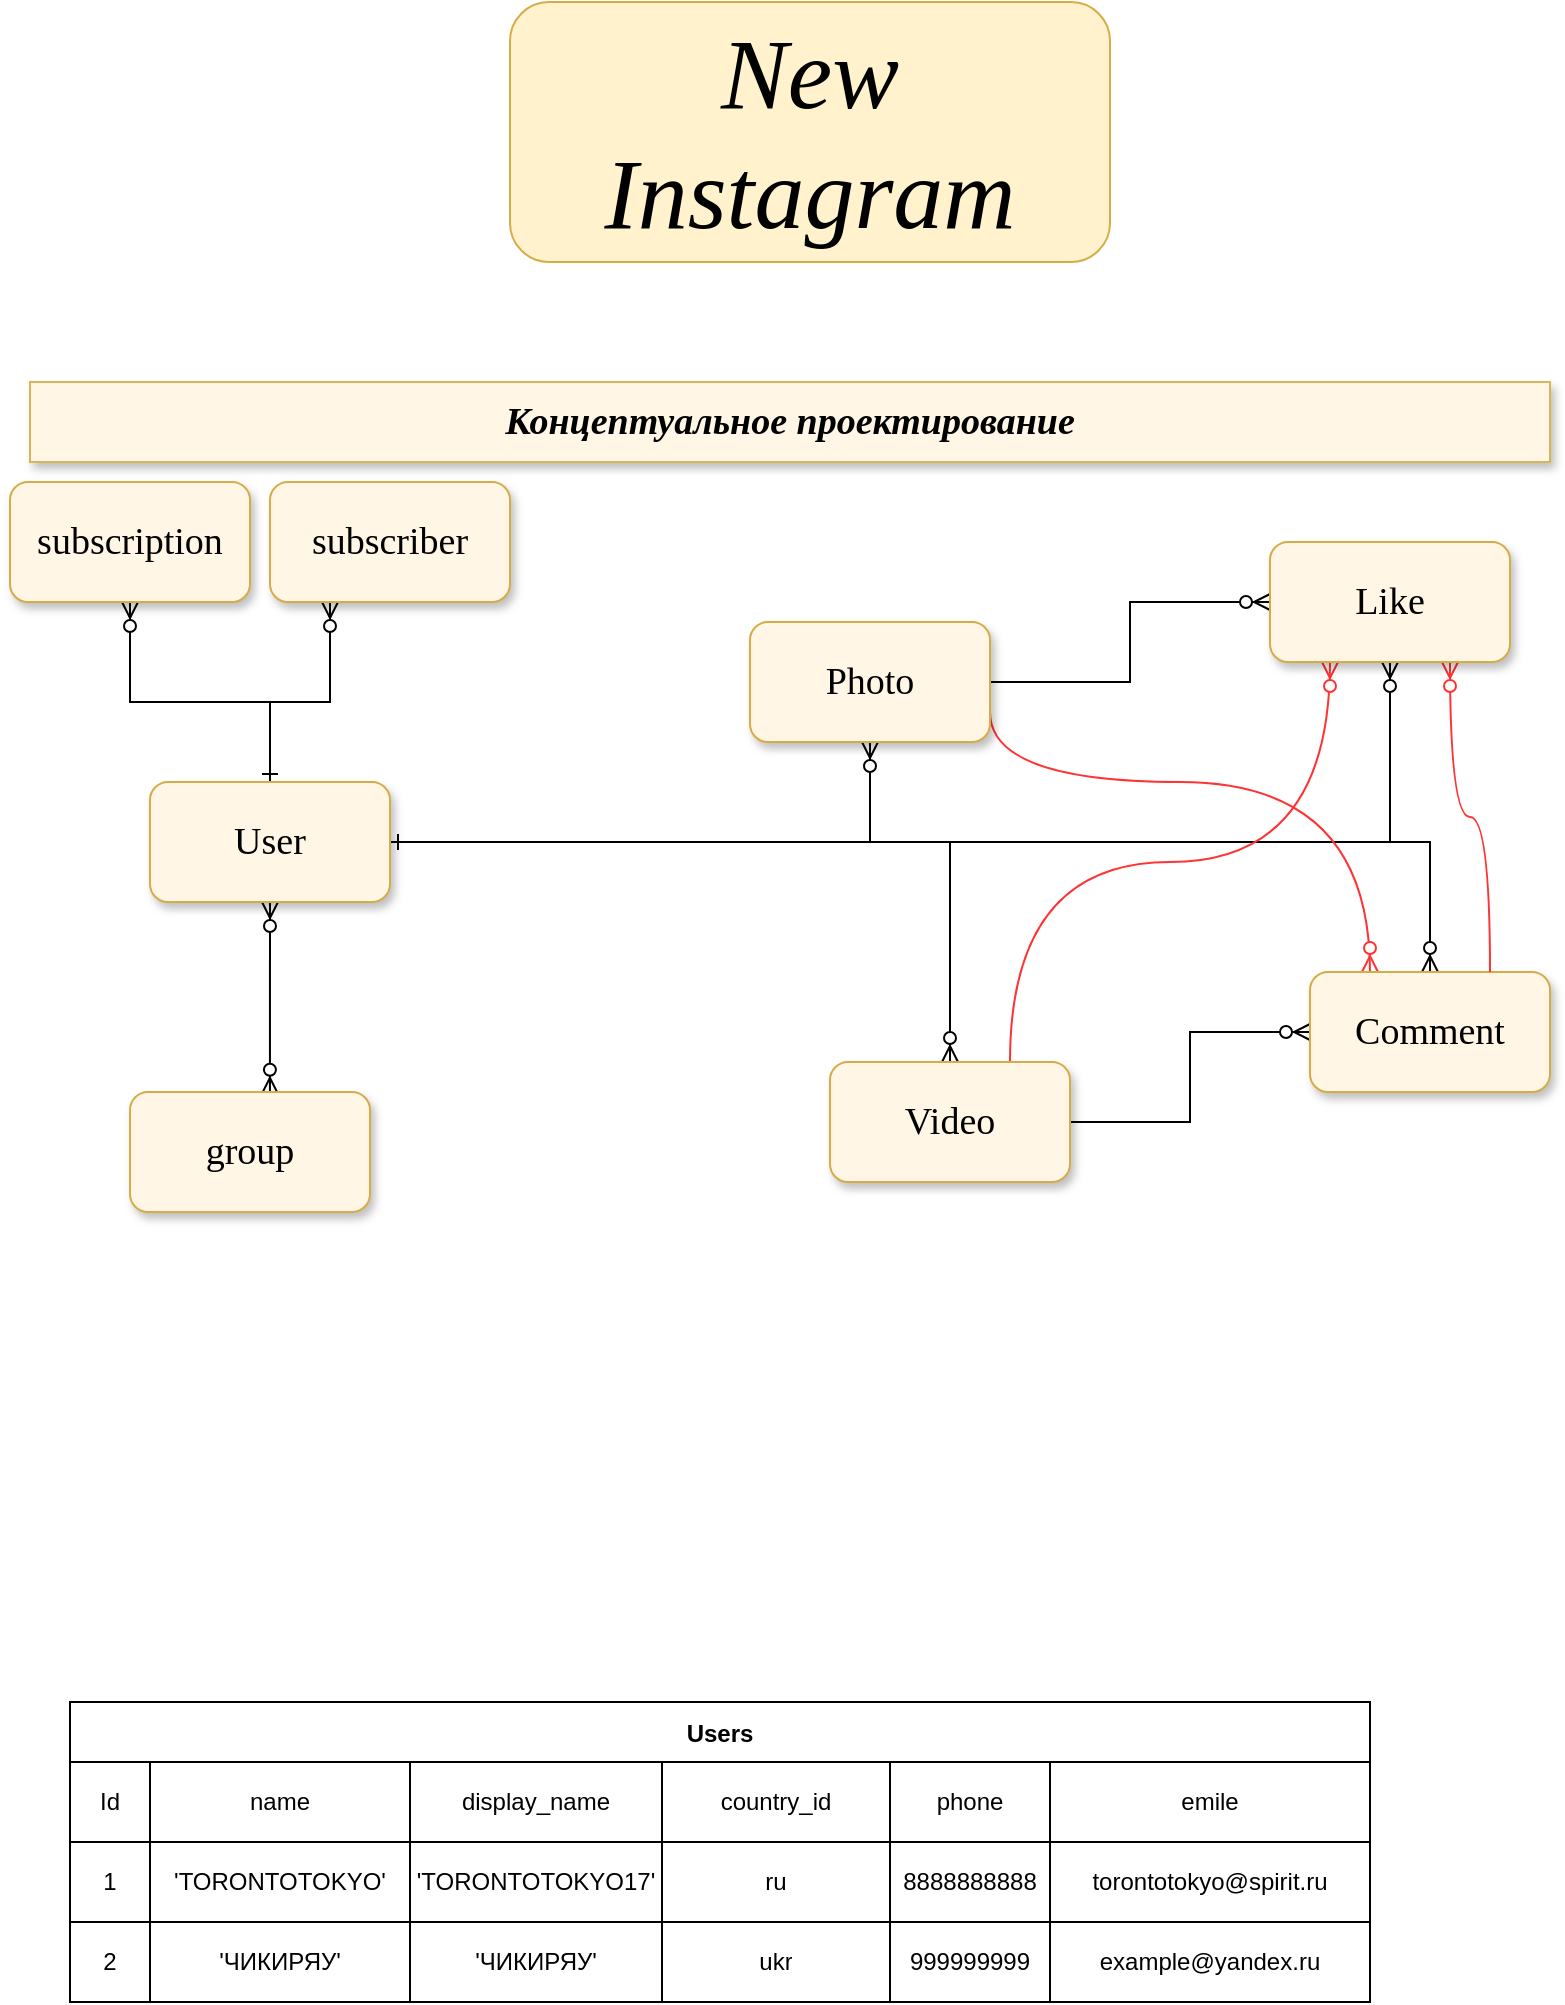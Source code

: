 <mxfile version="15.1.4" type="github">
  <diagram id="Rz3GIVtquo-JVCMN12t_" name="Page-1">
    <mxGraphModel dx="814" dy="500" grid="1" gridSize="10" guides="1" tooltips="1" connect="1" arrows="1" fold="1" page="1" pageScale="1" pageWidth="827" pageHeight="1169" math="0" shadow="0">
      <root>
        <mxCell id="0" />
        <mxCell id="1" parent="0" />
        <mxCell id="J84wWIYpIRQKEK9uiSm3-2" value="Users" style="shape=table;startSize=30;container=1;collapsible=0;childLayout=tableLayout;fontStyle=1;align=center;pointerEvents=1;" parent="1" vertex="1">
          <mxGeometry x="60" y="860" width="650" height="150" as="geometry" />
        </mxCell>
        <mxCell id="J84wWIYpIRQKEK9uiSm3-3" value="" style="shape=partialRectangle;html=1;whiteSpace=wrap;collapsible=0;dropTarget=0;pointerEvents=0;fillColor=none;top=0;left=0;bottom=0;right=0;points=[[0,0.5],[1,0.5]];portConstraint=eastwest;" parent="J84wWIYpIRQKEK9uiSm3-2" vertex="1">
          <mxGeometry y="30" width="650" height="40" as="geometry" />
        </mxCell>
        <mxCell id="J84wWIYpIRQKEK9uiSm3-4" value="Id" style="shape=partialRectangle;html=1;whiteSpace=wrap;connectable=0;fillColor=none;top=0;left=0;bottom=0;right=0;overflow=hidden;pointerEvents=1;" parent="J84wWIYpIRQKEK9uiSm3-3" vertex="1">
          <mxGeometry width="40" height="40" as="geometry" />
        </mxCell>
        <mxCell id="J84wWIYpIRQKEK9uiSm3-5" value="name" style="shape=partialRectangle;html=1;whiteSpace=wrap;connectable=0;fillColor=none;top=0;left=0;bottom=0;right=0;overflow=hidden;pointerEvents=1;" parent="J84wWIYpIRQKEK9uiSm3-3" vertex="1">
          <mxGeometry x="40" width="130" height="40" as="geometry" />
        </mxCell>
        <mxCell id="J84wWIYpIRQKEK9uiSm3-6" value="display_name" style="shape=partialRectangle;html=1;whiteSpace=wrap;connectable=0;fillColor=none;top=0;left=0;bottom=0;right=0;overflow=hidden;pointerEvents=1;" parent="J84wWIYpIRQKEK9uiSm3-3" vertex="1">
          <mxGeometry x="170" width="126" height="40" as="geometry" />
        </mxCell>
        <mxCell id="J84wWIYpIRQKEK9uiSm3-16" value="country_id" style="shape=partialRectangle;html=1;whiteSpace=wrap;connectable=0;fillColor=none;top=0;left=0;bottom=0;right=0;overflow=hidden;pointerEvents=1;" parent="J84wWIYpIRQKEK9uiSm3-3" vertex="1">
          <mxGeometry x="296" width="114" height="40" as="geometry" />
        </mxCell>
        <mxCell id="J84wWIYpIRQKEK9uiSm3-19" value="phone" style="shape=partialRectangle;html=1;whiteSpace=wrap;connectable=0;fillColor=none;top=0;left=0;bottom=0;right=0;overflow=hidden;pointerEvents=1;" parent="J84wWIYpIRQKEK9uiSm3-3" vertex="1">
          <mxGeometry x="410" width="80" height="40" as="geometry" />
        </mxCell>
        <mxCell id="J84wWIYpIRQKEK9uiSm3-22" value="emile" style="shape=partialRectangle;html=1;whiteSpace=wrap;connectable=0;fillColor=none;top=0;left=0;bottom=0;right=0;overflow=hidden;pointerEvents=1;" parent="J84wWIYpIRQKEK9uiSm3-3" vertex="1">
          <mxGeometry x="490" width="160" height="40" as="geometry" />
        </mxCell>
        <mxCell id="J84wWIYpIRQKEK9uiSm3-7" value="" style="shape=partialRectangle;html=1;whiteSpace=wrap;collapsible=0;dropTarget=0;pointerEvents=0;fillColor=none;top=0;left=0;bottom=0;right=0;points=[[0,0.5],[1,0.5]];portConstraint=eastwest;" parent="J84wWIYpIRQKEK9uiSm3-2" vertex="1">
          <mxGeometry y="70" width="650" height="40" as="geometry" />
        </mxCell>
        <mxCell id="J84wWIYpIRQKEK9uiSm3-8" value="1" style="shape=partialRectangle;html=1;whiteSpace=wrap;connectable=0;fillColor=none;top=0;left=0;bottom=0;right=0;overflow=hidden;pointerEvents=1;" parent="J84wWIYpIRQKEK9uiSm3-7" vertex="1">
          <mxGeometry width="40" height="40" as="geometry" />
        </mxCell>
        <mxCell id="J84wWIYpIRQKEK9uiSm3-9" value="&#39;TORONTOTOKYO&#39;" style="shape=partialRectangle;html=1;whiteSpace=wrap;connectable=0;fillColor=none;top=0;left=0;bottom=0;right=0;overflow=hidden;pointerEvents=1;" parent="J84wWIYpIRQKEK9uiSm3-7" vertex="1">
          <mxGeometry x="40" width="130" height="40" as="geometry" />
        </mxCell>
        <mxCell id="J84wWIYpIRQKEK9uiSm3-10" value="&#39;TORONTOTOKYO17&#39;" style="shape=partialRectangle;html=1;whiteSpace=wrap;connectable=0;fillColor=none;top=0;left=0;bottom=0;right=0;overflow=hidden;pointerEvents=1;" parent="J84wWIYpIRQKEK9uiSm3-7" vertex="1">
          <mxGeometry x="170" width="126" height="40" as="geometry" />
        </mxCell>
        <mxCell id="J84wWIYpIRQKEK9uiSm3-17" value="ru" style="shape=partialRectangle;html=1;whiteSpace=wrap;connectable=0;fillColor=none;top=0;left=0;bottom=0;right=0;overflow=hidden;pointerEvents=1;" parent="J84wWIYpIRQKEK9uiSm3-7" vertex="1">
          <mxGeometry x="296" width="114" height="40" as="geometry" />
        </mxCell>
        <mxCell id="J84wWIYpIRQKEK9uiSm3-20" value="8888888888" style="shape=partialRectangle;html=1;whiteSpace=wrap;connectable=0;fillColor=none;top=0;left=0;bottom=0;right=0;overflow=hidden;pointerEvents=1;" parent="J84wWIYpIRQKEK9uiSm3-7" vertex="1">
          <mxGeometry x="410" width="80" height="40" as="geometry" />
        </mxCell>
        <mxCell id="J84wWIYpIRQKEK9uiSm3-23" value="torontotokyo@spirit.ru" style="shape=partialRectangle;html=1;whiteSpace=wrap;connectable=0;fillColor=none;top=0;left=0;bottom=0;right=0;overflow=hidden;pointerEvents=1;" parent="J84wWIYpIRQKEK9uiSm3-7" vertex="1">
          <mxGeometry x="490" width="160" height="40" as="geometry" />
        </mxCell>
        <mxCell id="J84wWIYpIRQKEK9uiSm3-11" value="" style="shape=partialRectangle;html=1;whiteSpace=wrap;collapsible=0;dropTarget=0;pointerEvents=0;fillColor=none;top=0;left=0;bottom=0;right=0;points=[[0,0.5],[1,0.5]];portConstraint=eastwest;" parent="J84wWIYpIRQKEK9uiSm3-2" vertex="1">
          <mxGeometry y="110" width="650" height="40" as="geometry" />
        </mxCell>
        <mxCell id="J84wWIYpIRQKEK9uiSm3-12" value="2" style="shape=partialRectangle;html=1;whiteSpace=wrap;connectable=0;fillColor=none;top=0;left=0;bottom=0;right=0;overflow=hidden;pointerEvents=1;" parent="J84wWIYpIRQKEK9uiSm3-11" vertex="1">
          <mxGeometry width="40" height="40" as="geometry" />
        </mxCell>
        <mxCell id="J84wWIYpIRQKEK9uiSm3-13" value="&#39;ЧИКИРЯУ&#39;" style="shape=partialRectangle;html=1;whiteSpace=wrap;connectable=0;fillColor=none;top=0;left=0;bottom=0;right=0;overflow=hidden;pointerEvents=1;" parent="J84wWIYpIRQKEK9uiSm3-11" vertex="1">
          <mxGeometry x="40" width="130" height="40" as="geometry" />
        </mxCell>
        <mxCell id="J84wWIYpIRQKEK9uiSm3-14" value="&lt;span&gt;&#39;ЧИКИРЯУ&#39;&lt;/span&gt;" style="shape=partialRectangle;html=1;whiteSpace=wrap;connectable=0;fillColor=none;top=0;left=0;bottom=0;right=0;overflow=hidden;pointerEvents=1;" parent="J84wWIYpIRQKEK9uiSm3-11" vertex="1">
          <mxGeometry x="170" width="126" height="40" as="geometry" />
        </mxCell>
        <mxCell id="J84wWIYpIRQKEK9uiSm3-18" value="ukr" style="shape=partialRectangle;html=1;whiteSpace=wrap;connectable=0;fillColor=none;top=0;left=0;bottom=0;right=0;overflow=hidden;pointerEvents=1;" parent="J84wWIYpIRQKEK9uiSm3-11" vertex="1">
          <mxGeometry x="296" width="114" height="40" as="geometry" />
        </mxCell>
        <mxCell id="J84wWIYpIRQKEK9uiSm3-21" value="999999999" style="shape=partialRectangle;html=1;whiteSpace=wrap;connectable=0;fillColor=none;top=0;left=0;bottom=0;right=0;overflow=hidden;pointerEvents=1;" parent="J84wWIYpIRQKEK9uiSm3-11" vertex="1">
          <mxGeometry x="410" width="80" height="40" as="geometry" />
        </mxCell>
        <mxCell id="J84wWIYpIRQKEK9uiSm3-24" value="example@yandex.ru" style="shape=partialRectangle;html=1;whiteSpace=wrap;connectable=0;fillColor=none;top=0;left=0;bottom=0;right=0;overflow=hidden;pointerEvents=1;" parent="J84wWIYpIRQKEK9uiSm3-11" vertex="1">
          <mxGeometry x="490" width="160" height="40" as="geometry" />
        </mxCell>
        <UserObject label="&lt;font style=&quot;font-size: 50px&quot;&gt;New Instagram&lt;/font&gt;" link="https://youtu.be/a0NjDx5UJsg?t=54" linkTarget="_blank" id="J84wWIYpIRQKEK9uiSm3-34">
          <mxCell style="rounded=1;whiteSpace=wrap;html=1;fontFamily=Georgia;fontStyle=2;horizontal=1;align=center;fillColor=#fff2cc;strokeColor=#D6AC49;" parent="1" vertex="1">
            <mxGeometry x="280" y="10" width="300" height="130" as="geometry" />
          </mxCell>
        </UserObject>
        <mxCell id="J84wWIYpIRQKEK9uiSm3-43" value="&lt;p style=&quot;line-height: 150%; font-size: 19px;&quot;&gt;&lt;font style=&quot;font-size: 19px;&quot;&gt;Концептуальное проектирование&lt;/font&gt;&lt;/p&gt;" style="text;html=1;align=center;verticalAlign=middle;whiteSpace=wrap;rounded=0;shadow=1;strokeColor=#d6b656;fillColor=#FFF6E6;fontFamily=Georgia;fontStyle=3;fontSize=19;" parent="1" vertex="1">
          <mxGeometry x="40" y="200" width="760" height="40" as="geometry" />
        </mxCell>
        <mxCell id="HgxCiPOgafSefp3VaVC9-7" style="edgeStyle=orthogonalEdgeStyle;rounded=0;orthogonalLoop=1;jettySize=auto;html=1;exitX=1;exitY=0.5;exitDx=0;exitDy=0;entryX=0.5;entryY=1;entryDx=0;entryDy=0;fontFamily=Georgia;fontSize=19;endArrow=ERzeroToMany;endFill=1;" edge="1" parent="1" source="J84wWIYpIRQKEK9uiSm3-47" target="HgxCiPOgafSefp3VaVC9-2">
          <mxGeometry relative="1" as="geometry" />
        </mxCell>
        <mxCell id="HgxCiPOgafSefp3VaVC9-9" style="edgeStyle=orthogonalEdgeStyle;rounded=0;orthogonalLoop=1;jettySize=auto;html=1;exitX=1;exitY=0.5;exitDx=0;exitDy=0;fontFamily=Georgia;fontSize=19;endArrow=ERzeroToMany;endFill=1;" edge="1" parent="1" source="J84wWIYpIRQKEK9uiSm3-47" target="HgxCiPOgafSefp3VaVC9-4">
          <mxGeometry relative="1" as="geometry" />
        </mxCell>
        <mxCell id="HgxCiPOgafSefp3VaVC9-10" style="edgeStyle=orthogonalEdgeStyle;rounded=0;orthogonalLoop=1;jettySize=auto;html=1;exitX=1;exitY=0.5;exitDx=0;exitDy=0;fontFamily=Georgia;fontSize=19;endArrow=ERzeroToMany;endFill=1;" edge="1" parent="1" source="J84wWIYpIRQKEK9uiSm3-47" target="J84wWIYpIRQKEK9uiSm3-48">
          <mxGeometry relative="1" as="geometry">
            <mxPoint x="447" y="320" as="targetPoint" />
          </mxGeometry>
        </mxCell>
        <mxCell id="HgxCiPOgafSefp3VaVC9-11" style="edgeStyle=orthogonalEdgeStyle;rounded=0;orthogonalLoop=1;jettySize=auto;html=1;exitX=1;exitY=0.5;exitDx=0;exitDy=0;fontFamily=Georgia;fontSize=19;endArrow=ERzeroToMany;endFill=1;entryX=0.5;entryY=1;entryDx=0;entryDy=0;startArrow=ERone;startFill=0;" edge="1" parent="1" source="J84wWIYpIRQKEK9uiSm3-47" target="HgxCiPOgafSefp3VaVC9-1">
          <mxGeometry relative="1" as="geometry" />
        </mxCell>
        <mxCell id="HgxCiPOgafSefp3VaVC9-13" style="edgeStyle=orthogonalEdgeStyle;rounded=0;orthogonalLoop=1;jettySize=auto;html=1;entryX=0.5;entryY=1;entryDx=0;entryDy=0;fontFamily=Georgia;fontSize=19;endArrow=ERzeroToMany;endFill=1;exitX=0.5;exitY=0;exitDx=0;exitDy=0;" edge="1" parent="1" source="J84wWIYpIRQKEK9uiSm3-47" target="HgxCiPOgafSefp3VaVC9-6">
          <mxGeometry relative="1" as="geometry">
            <mxPoint x="394" y="500" as="sourcePoint" />
            <Array as="points">
              <mxPoint x="160" y="360" />
              <mxPoint x="90" y="360" />
            </Array>
          </mxGeometry>
        </mxCell>
        <mxCell id="HgxCiPOgafSefp3VaVC9-15" style="edgeStyle=orthogonalEdgeStyle;rounded=0;orthogonalLoop=1;jettySize=auto;html=1;exitX=0.5;exitY=0;exitDx=0;exitDy=0;entryX=0.25;entryY=1;entryDx=0;entryDy=0;fontFamily=Georgia;fontSize=19;endArrow=ERzeroToMany;endFill=1;startArrow=ERone;startFill=0;" edge="1" parent="1" source="J84wWIYpIRQKEK9uiSm3-47" target="HgxCiPOgafSefp3VaVC9-5">
          <mxGeometry relative="1" as="geometry">
            <Array as="points">
              <mxPoint x="160" y="360" />
              <mxPoint x="190" y="360" />
            </Array>
          </mxGeometry>
        </mxCell>
        <mxCell id="HgxCiPOgafSefp3VaVC9-17" style="edgeStyle=orthogonalEdgeStyle;rounded=0;orthogonalLoop=1;jettySize=auto;html=1;exitX=0.5;exitY=1;exitDx=0;exitDy=0;entryX=0.583;entryY=0.015;entryDx=0;entryDy=0;entryPerimeter=0;fontFamily=Georgia;fontSize=19;endArrow=ERzeroToMany;endFill=1;startArrow=ERzeroToMany;startFill=1;" edge="1" parent="1" source="J84wWIYpIRQKEK9uiSm3-47" target="HgxCiPOgafSefp3VaVC9-16">
          <mxGeometry relative="1" as="geometry" />
        </mxCell>
        <mxCell id="J84wWIYpIRQKEK9uiSm3-47" value="User" style="rounded=1;whiteSpace=wrap;html=1;shadow=1;fontFamily=Georgia;fontSize=19;strokeColor=#D6AC49;fillColor=#FFF6E6;align=center;" parent="1" vertex="1">
          <mxGeometry x="100" y="400" width="120" height="60" as="geometry" />
        </mxCell>
        <mxCell id="HgxCiPOgafSefp3VaVC9-24" style="edgeStyle=orthogonalEdgeStyle;rounded=0;jumpStyle=none;orthogonalLoop=1;jettySize=auto;html=1;exitX=0;exitY=0.5;exitDx=0;exitDy=0;entryX=1;entryY=0.5;entryDx=0;entryDy=0;fontFamily=Georgia;fontSize=19;startArrow=ERzeroToMany;startFill=1;endArrow=none;endFill=0;" edge="1" parent="1" source="J84wWIYpIRQKEK9uiSm3-48" target="HgxCiPOgafSefp3VaVC9-4">
          <mxGeometry relative="1" as="geometry" />
        </mxCell>
        <mxCell id="HgxCiPOgafSefp3VaVC9-28" style="edgeStyle=orthogonalEdgeStyle;curved=1;rounded=0;jumpStyle=none;orthogonalLoop=1;jettySize=auto;html=1;exitX=0.25;exitY=0;exitDx=0;exitDy=0;entryX=1;entryY=0.75;entryDx=0;entryDy=0;fontFamily=Georgia;fontSize=19;startArrow=ERzeroToMany;startFill=1;endArrow=none;endFill=0;strokeColor=#FF3333;" edge="1" parent="1" source="J84wWIYpIRQKEK9uiSm3-48" target="HgxCiPOgafSefp3VaVC9-2">
          <mxGeometry relative="1" as="geometry">
            <Array as="points">
              <mxPoint x="710" y="400" />
              <mxPoint x="520" y="400" />
            </Array>
          </mxGeometry>
        </mxCell>
        <mxCell id="J84wWIYpIRQKEK9uiSm3-48" value="Comment" style="rounded=1;whiteSpace=wrap;html=1;shadow=1;fontFamily=Georgia;fontSize=19;strokeColor=#D6AC49;fillColor=#FFF6E6;align=center;" parent="1" vertex="1">
          <mxGeometry x="680" y="495" width="120" height="60" as="geometry" />
        </mxCell>
        <mxCell id="HgxCiPOgafSefp3VaVC9-19" style="rounded=0;orthogonalLoop=1;jettySize=auto;html=1;exitX=0.75;exitY=1;exitDx=0;exitDy=0;fontFamily=Georgia;fontSize=19;endArrow=none;endFill=0;jumpStyle=none;startArrow=ERzeroToMany;startFill=1;entryX=0.75;entryY=0;entryDx=0;entryDy=0;elbow=vertical;edgeStyle=orthogonalEdgeStyle;fillColor=#f8cecc;strokeColor=#FF3333;curved=1;" edge="1" parent="1" source="HgxCiPOgafSefp3VaVC9-1" target="J84wWIYpIRQKEK9uiSm3-48">
          <mxGeometry relative="1" as="geometry">
            <mxPoint x="517" y="320" as="targetPoint" />
          </mxGeometry>
        </mxCell>
        <mxCell id="HgxCiPOgafSefp3VaVC9-21" style="edgeStyle=orthogonalEdgeStyle;rounded=0;jumpStyle=none;orthogonalLoop=1;jettySize=auto;html=1;exitX=0;exitY=0.5;exitDx=0;exitDy=0;entryX=1;entryY=0.5;entryDx=0;entryDy=0;fontFamily=Georgia;fontSize=19;startArrow=ERzeroToMany;startFill=1;endArrow=none;endFill=0;" edge="1" parent="1" source="HgxCiPOgafSefp3VaVC9-1" target="HgxCiPOgafSefp3VaVC9-2">
          <mxGeometry relative="1" as="geometry" />
        </mxCell>
        <mxCell id="HgxCiPOgafSefp3VaVC9-27" style="edgeStyle=orthogonalEdgeStyle;curved=1;rounded=0;jumpStyle=none;orthogonalLoop=1;jettySize=auto;html=1;exitX=0.25;exitY=1;exitDx=0;exitDy=0;entryX=0.75;entryY=0;entryDx=0;entryDy=0;fontFamily=Georgia;fontSize=19;startArrow=ERzeroToMany;startFill=1;endArrow=none;endFill=0;strokeColor=#FF3333;" edge="1" parent="1" source="HgxCiPOgafSefp3VaVC9-1" target="HgxCiPOgafSefp3VaVC9-4">
          <mxGeometry relative="1" as="geometry" />
        </mxCell>
        <mxCell id="HgxCiPOgafSefp3VaVC9-1" value="Like" style="rounded=1;whiteSpace=wrap;html=1;shadow=1;fontFamily=Georgia;fontSize=19;strokeColor=#D6AC49;fillColor=#FFF6E6;align=center;" vertex="1" parent="1">
          <mxGeometry x="660" y="280" width="120" height="60" as="geometry" />
        </mxCell>
        <mxCell id="HgxCiPOgafSefp3VaVC9-2" value="Photo" style="rounded=1;whiteSpace=wrap;html=1;shadow=1;fontFamily=Georgia;fontSize=19;strokeColor=#D6AC49;fillColor=#FFF6E6;align=center;" vertex="1" parent="1">
          <mxGeometry x="400" y="320" width="120" height="60" as="geometry" />
        </mxCell>
        <mxCell id="HgxCiPOgafSefp3VaVC9-4" value="Video" style="rounded=1;whiteSpace=wrap;html=1;shadow=1;fontFamily=Georgia;fontSize=19;strokeColor=#D6AC49;fillColor=#FFF6E6;align=center;" vertex="1" parent="1">
          <mxGeometry x="440" y="540" width="120" height="60" as="geometry" />
        </mxCell>
        <mxCell id="HgxCiPOgafSefp3VaVC9-5" value="subscriber" style="rounded=1;whiteSpace=wrap;html=1;shadow=1;fontFamily=Georgia;fontSize=19;strokeColor=#D6AC49;fillColor=#FFF6E6;align=center;" vertex="1" parent="1">
          <mxGeometry x="160" y="250" width="120" height="60" as="geometry" />
        </mxCell>
        <mxCell id="HgxCiPOgafSefp3VaVC9-6" value="subscription" style="rounded=1;whiteSpace=wrap;html=1;shadow=1;fontFamily=Georgia;fontSize=19;strokeColor=#D6AC49;fillColor=#FFF6E6;align=center;" vertex="1" parent="1">
          <mxGeometry x="30" y="250" width="120" height="60" as="geometry" />
        </mxCell>
        <mxCell id="HgxCiPOgafSefp3VaVC9-16" value="group" style="rounded=1;whiteSpace=wrap;html=1;shadow=1;fontFamily=Georgia;fontSize=19;strokeColor=#D6AC49;fillColor=#FFF6E6;align=center;" vertex="1" parent="1">
          <mxGeometry x="90" y="555" width="120" height="60" as="geometry" />
        </mxCell>
      </root>
    </mxGraphModel>
  </diagram>
</mxfile>
